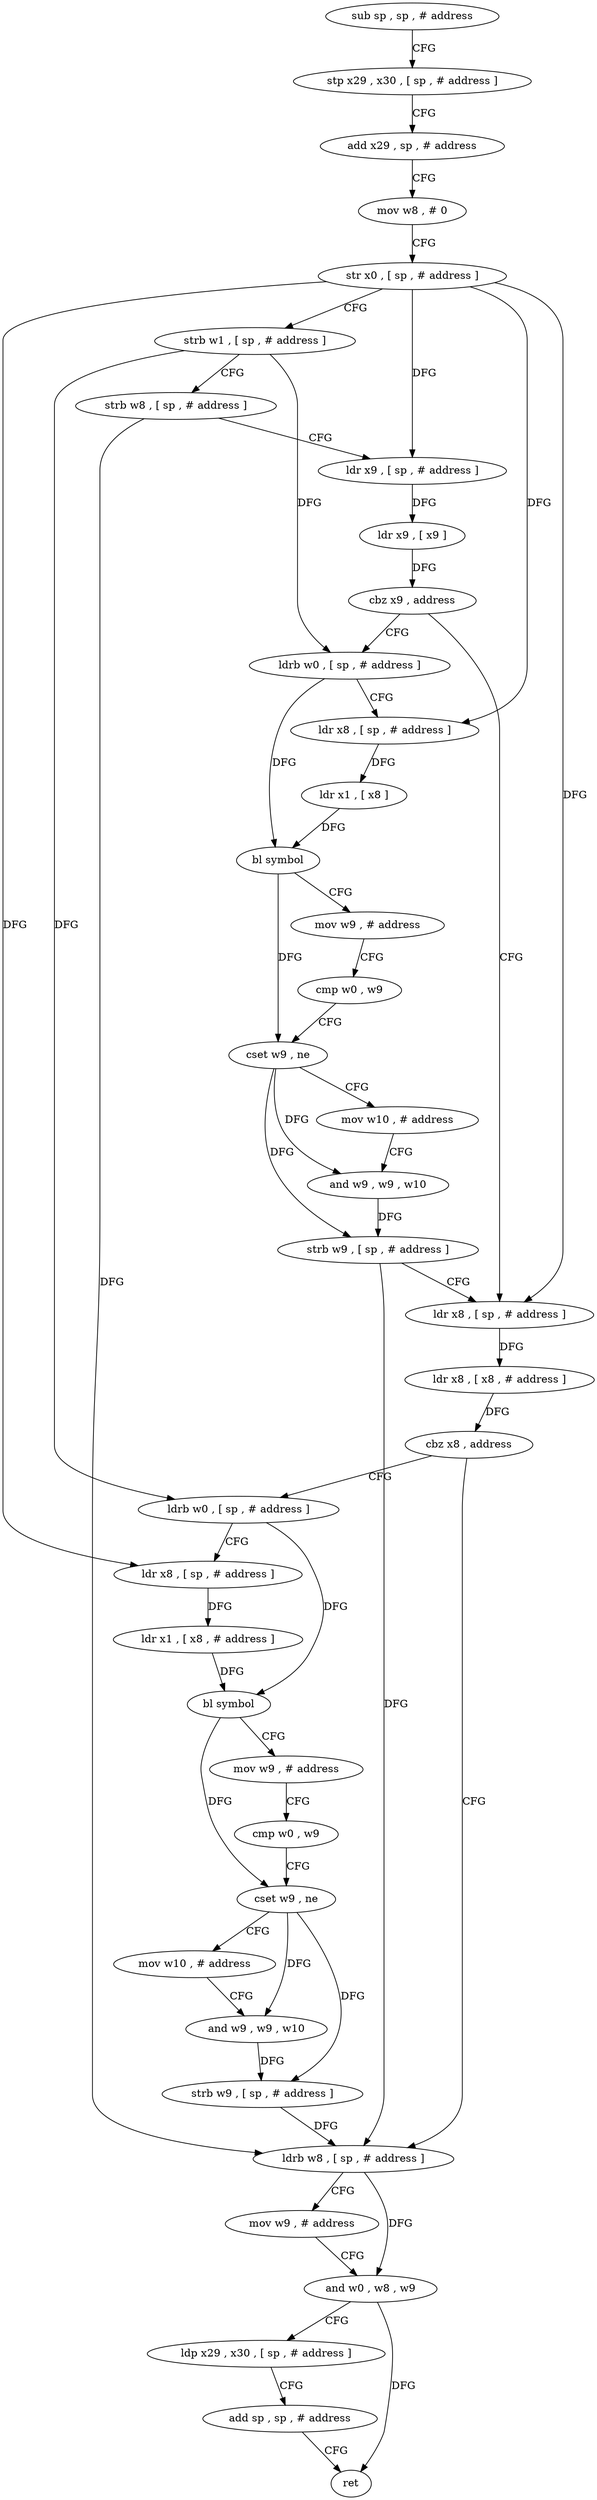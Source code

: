 digraph "func" {
"114544" [label = "sub sp , sp , # address" ]
"114548" [label = "stp x29 , x30 , [ sp , # address ]" ]
"114552" [label = "add x29 , sp , # address" ]
"114556" [label = "mov w8 , # 0" ]
"114560" [label = "str x0 , [ sp , # address ]" ]
"114564" [label = "strb w1 , [ sp , # address ]" ]
"114568" [label = "strb w8 , [ sp , # address ]" ]
"114572" [label = "ldr x9 , [ sp , # address ]" ]
"114576" [label = "ldr x9 , [ x9 ]" ]
"114580" [label = "cbz x9 , address" ]
"114624" [label = "ldr x8 , [ sp , # address ]" ]
"114584" [label = "ldrb w0 , [ sp , # address ]" ]
"114628" [label = "ldr x8 , [ x8 , # address ]" ]
"114632" [label = "cbz x8 , address" ]
"114676" [label = "ldrb w8 , [ sp , # address ]" ]
"114636" [label = "ldrb w0 , [ sp , # address ]" ]
"114588" [label = "ldr x8 , [ sp , # address ]" ]
"114592" [label = "ldr x1 , [ x8 ]" ]
"114596" [label = "bl symbol" ]
"114600" [label = "mov w9 , # address" ]
"114604" [label = "cmp w0 , w9" ]
"114608" [label = "cset w9 , ne" ]
"114612" [label = "mov w10 , # address" ]
"114616" [label = "and w9 , w9 , w10" ]
"114620" [label = "strb w9 , [ sp , # address ]" ]
"114680" [label = "mov w9 , # address" ]
"114684" [label = "and w0 , w8 , w9" ]
"114688" [label = "ldp x29 , x30 , [ sp , # address ]" ]
"114692" [label = "add sp , sp , # address" ]
"114696" [label = "ret" ]
"114640" [label = "ldr x8 , [ sp , # address ]" ]
"114644" [label = "ldr x1 , [ x8 , # address ]" ]
"114648" [label = "bl symbol" ]
"114652" [label = "mov w9 , # address" ]
"114656" [label = "cmp w0 , w9" ]
"114660" [label = "cset w9 , ne" ]
"114664" [label = "mov w10 , # address" ]
"114668" [label = "and w9 , w9 , w10" ]
"114672" [label = "strb w9 , [ sp , # address ]" ]
"114544" -> "114548" [ label = "CFG" ]
"114548" -> "114552" [ label = "CFG" ]
"114552" -> "114556" [ label = "CFG" ]
"114556" -> "114560" [ label = "CFG" ]
"114560" -> "114564" [ label = "CFG" ]
"114560" -> "114572" [ label = "DFG" ]
"114560" -> "114624" [ label = "DFG" ]
"114560" -> "114588" [ label = "DFG" ]
"114560" -> "114640" [ label = "DFG" ]
"114564" -> "114568" [ label = "CFG" ]
"114564" -> "114584" [ label = "DFG" ]
"114564" -> "114636" [ label = "DFG" ]
"114568" -> "114572" [ label = "CFG" ]
"114568" -> "114676" [ label = "DFG" ]
"114572" -> "114576" [ label = "DFG" ]
"114576" -> "114580" [ label = "DFG" ]
"114580" -> "114624" [ label = "CFG" ]
"114580" -> "114584" [ label = "CFG" ]
"114624" -> "114628" [ label = "DFG" ]
"114584" -> "114588" [ label = "CFG" ]
"114584" -> "114596" [ label = "DFG" ]
"114628" -> "114632" [ label = "DFG" ]
"114632" -> "114676" [ label = "CFG" ]
"114632" -> "114636" [ label = "CFG" ]
"114676" -> "114680" [ label = "CFG" ]
"114676" -> "114684" [ label = "DFG" ]
"114636" -> "114640" [ label = "CFG" ]
"114636" -> "114648" [ label = "DFG" ]
"114588" -> "114592" [ label = "DFG" ]
"114592" -> "114596" [ label = "DFG" ]
"114596" -> "114600" [ label = "CFG" ]
"114596" -> "114608" [ label = "DFG" ]
"114600" -> "114604" [ label = "CFG" ]
"114604" -> "114608" [ label = "CFG" ]
"114608" -> "114612" [ label = "CFG" ]
"114608" -> "114616" [ label = "DFG" ]
"114608" -> "114620" [ label = "DFG" ]
"114612" -> "114616" [ label = "CFG" ]
"114616" -> "114620" [ label = "DFG" ]
"114620" -> "114624" [ label = "CFG" ]
"114620" -> "114676" [ label = "DFG" ]
"114680" -> "114684" [ label = "CFG" ]
"114684" -> "114688" [ label = "CFG" ]
"114684" -> "114696" [ label = "DFG" ]
"114688" -> "114692" [ label = "CFG" ]
"114692" -> "114696" [ label = "CFG" ]
"114640" -> "114644" [ label = "DFG" ]
"114644" -> "114648" [ label = "DFG" ]
"114648" -> "114652" [ label = "CFG" ]
"114648" -> "114660" [ label = "DFG" ]
"114652" -> "114656" [ label = "CFG" ]
"114656" -> "114660" [ label = "CFG" ]
"114660" -> "114664" [ label = "CFG" ]
"114660" -> "114668" [ label = "DFG" ]
"114660" -> "114672" [ label = "DFG" ]
"114664" -> "114668" [ label = "CFG" ]
"114668" -> "114672" [ label = "DFG" ]
"114672" -> "114676" [ label = "DFG" ]
}
